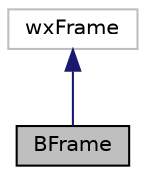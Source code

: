 digraph "BFrame"
{
 // LATEX_PDF_SIZE
  edge [fontname="Helvetica",fontsize="10",labelfontname="Helvetica",labelfontsize="10"];
  node [fontname="Helvetica",fontsize="10",shape=record];
  Node1 [label="BFrame",height=0.2,width=0.4,color="black", fillcolor="grey75", style="filled", fontcolor="black",tooltip="Class BFrame."];
  Node2 -> Node1 [dir="back",color="midnightblue",fontsize="10",style="solid"];
  Node2 [label="wxFrame",height=0.2,width=0.4,color="grey75", fillcolor="white", style="filled",tooltip=" "];
}
